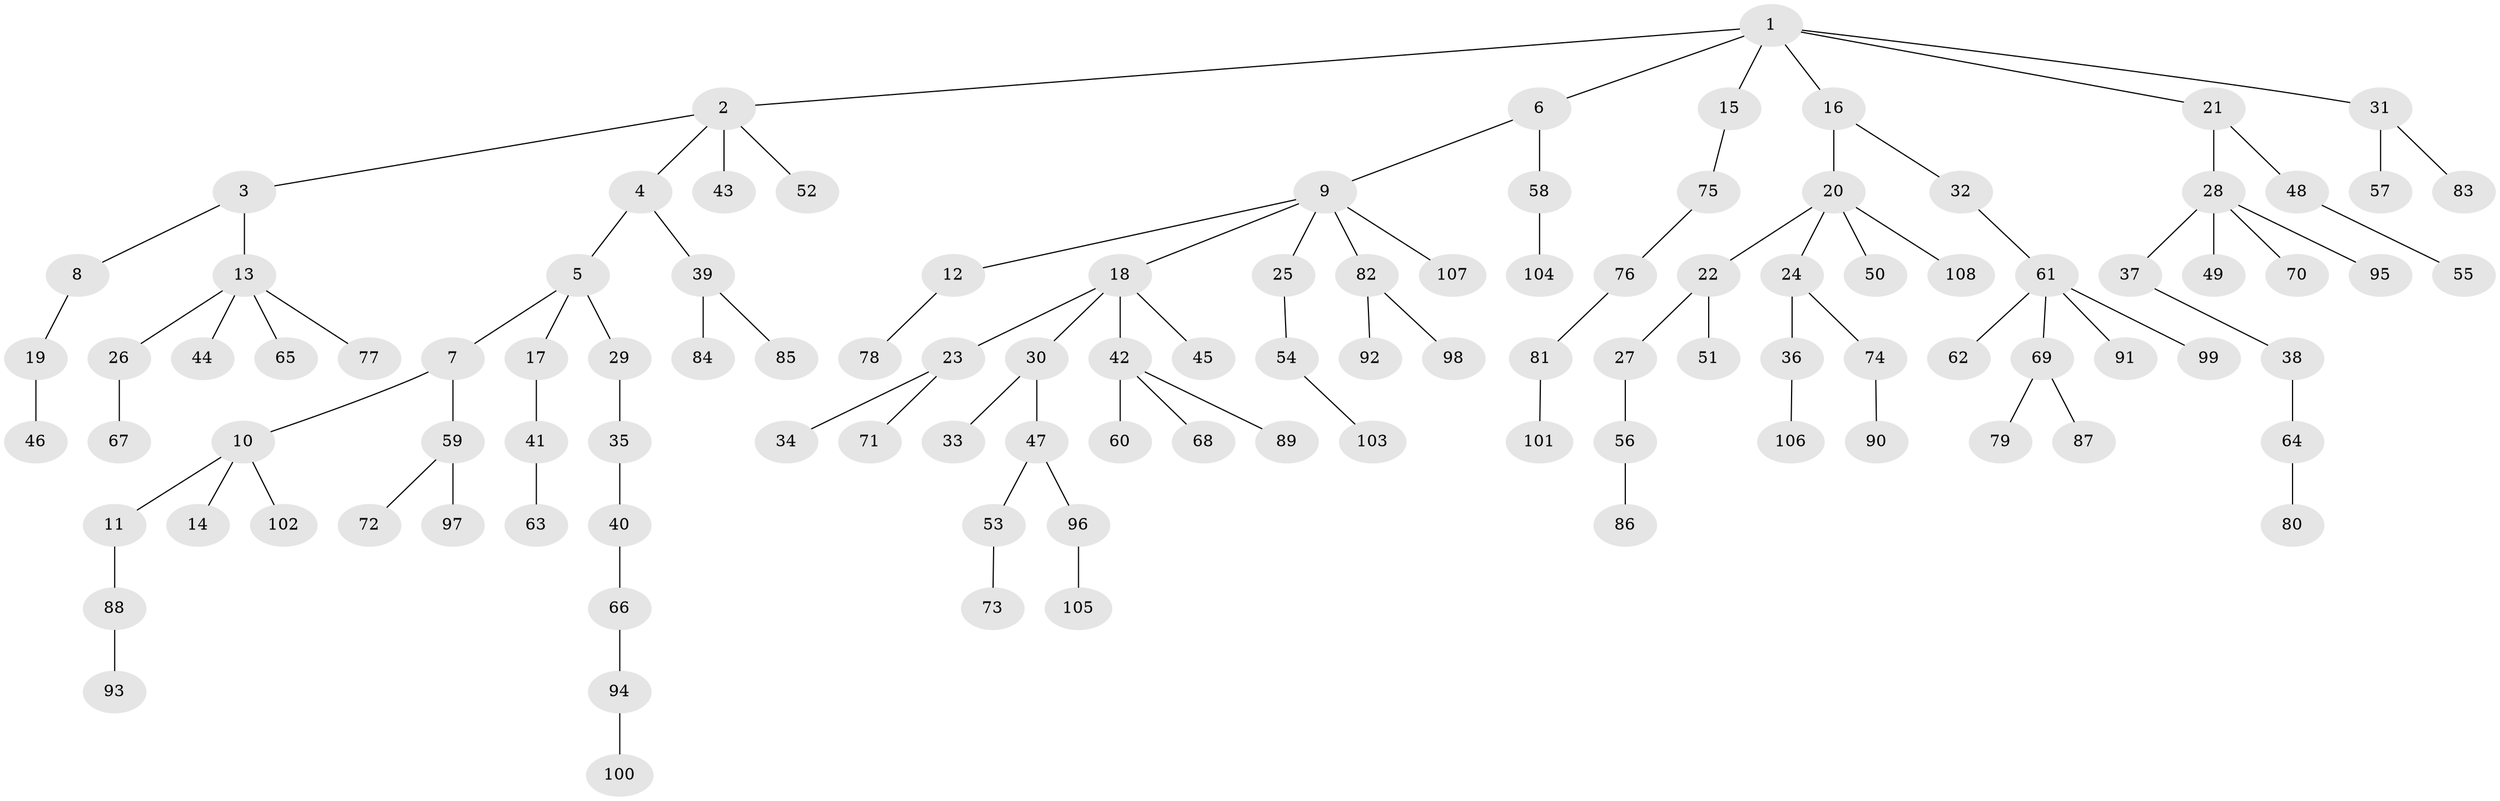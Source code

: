 // coarse degree distribution, {6: 0.02857142857142857, 5: 0.014285714285714285, 7: 0.014285714285714285, 4: 0.08571428571428572, 2: 0.22857142857142856, 3: 0.1, 1: 0.5285714285714286}
// Generated by graph-tools (version 1.1) at 2025/24/03/03/25 07:24:07]
// undirected, 108 vertices, 107 edges
graph export_dot {
graph [start="1"]
  node [color=gray90,style=filled];
  1;
  2;
  3;
  4;
  5;
  6;
  7;
  8;
  9;
  10;
  11;
  12;
  13;
  14;
  15;
  16;
  17;
  18;
  19;
  20;
  21;
  22;
  23;
  24;
  25;
  26;
  27;
  28;
  29;
  30;
  31;
  32;
  33;
  34;
  35;
  36;
  37;
  38;
  39;
  40;
  41;
  42;
  43;
  44;
  45;
  46;
  47;
  48;
  49;
  50;
  51;
  52;
  53;
  54;
  55;
  56;
  57;
  58;
  59;
  60;
  61;
  62;
  63;
  64;
  65;
  66;
  67;
  68;
  69;
  70;
  71;
  72;
  73;
  74;
  75;
  76;
  77;
  78;
  79;
  80;
  81;
  82;
  83;
  84;
  85;
  86;
  87;
  88;
  89;
  90;
  91;
  92;
  93;
  94;
  95;
  96;
  97;
  98;
  99;
  100;
  101;
  102;
  103;
  104;
  105;
  106;
  107;
  108;
  1 -- 2;
  1 -- 6;
  1 -- 15;
  1 -- 16;
  1 -- 21;
  1 -- 31;
  2 -- 3;
  2 -- 4;
  2 -- 43;
  2 -- 52;
  3 -- 8;
  3 -- 13;
  4 -- 5;
  4 -- 39;
  5 -- 7;
  5 -- 17;
  5 -- 29;
  6 -- 9;
  6 -- 58;
  7 -- 10;
  7 -- 59;
  8 -- 19;
  9 -- 12;
  9 -- 18;
  9 -- 25;
  9 -- 82;
  9 -- 107;
  10 -- 11;
  10 -- 14;
  10 -- 102;
  11 -- 88;
  12 -- 78;
  13 -- 26;
  13 -- 44;
  13 -- 65;
  13 -- 77;
  15 -- 75;
  16 -- 20;
  16 -- 32;
  17 -- 41;
  18 -- 23;
  18 -- 30;
  18 -- 42;
  18 -- 45;
  19 -- 46;
  20 -- 22;
  20 -- 24;
  20 -- 50;
  20 -- 108;
  21 -- 28;
  21 -- 48;
  22 -- 27;
  22 -- 51;
  23 -- 34;
  23 -- 71;
  24 -- 36;
  24 -- 74;
  25 -- 54;
  26 -- 67;
  27 -- 56;
  28 -- 37;
  28 -- 49;
  28 -- 70;
  28 -- 95;
  29 -- 35;
  30 -- 33;
  30 -- 47;
  31 -- 57;
  31 -- 83;
  32 -- 61;
  35 -- 40;
  36 -- 106;
  37 -- 38;
  38 -- 64;
  39 -- 84;
  39 -- 85;
  40 -- 66;
  41 -- 63;
  42 -- 60;
  42 -- 68;
  42 -- 89;
  47 -- 53;
  47 -- 96;
  48 -- 55;
  53 -- 73;
  54 -- 103;
  56 -- 86;
  58 -- 104;
  59 -- 72;
  59 -- 97;
  61 -- 62;
  61 -- 69;
  61 -- 91;
  61 -- 99;
  64 -- 80;
  66 -- 94;
  69 -- 79;
  69 -- 87;
  74 -- 90;
  75 -- 76;
  76 -- 81;
  81 -- 101;
  82 -- 92;
  82 -- 98;
  88 -- 93;
  94 -- 100;
  96 -- 105;
}
